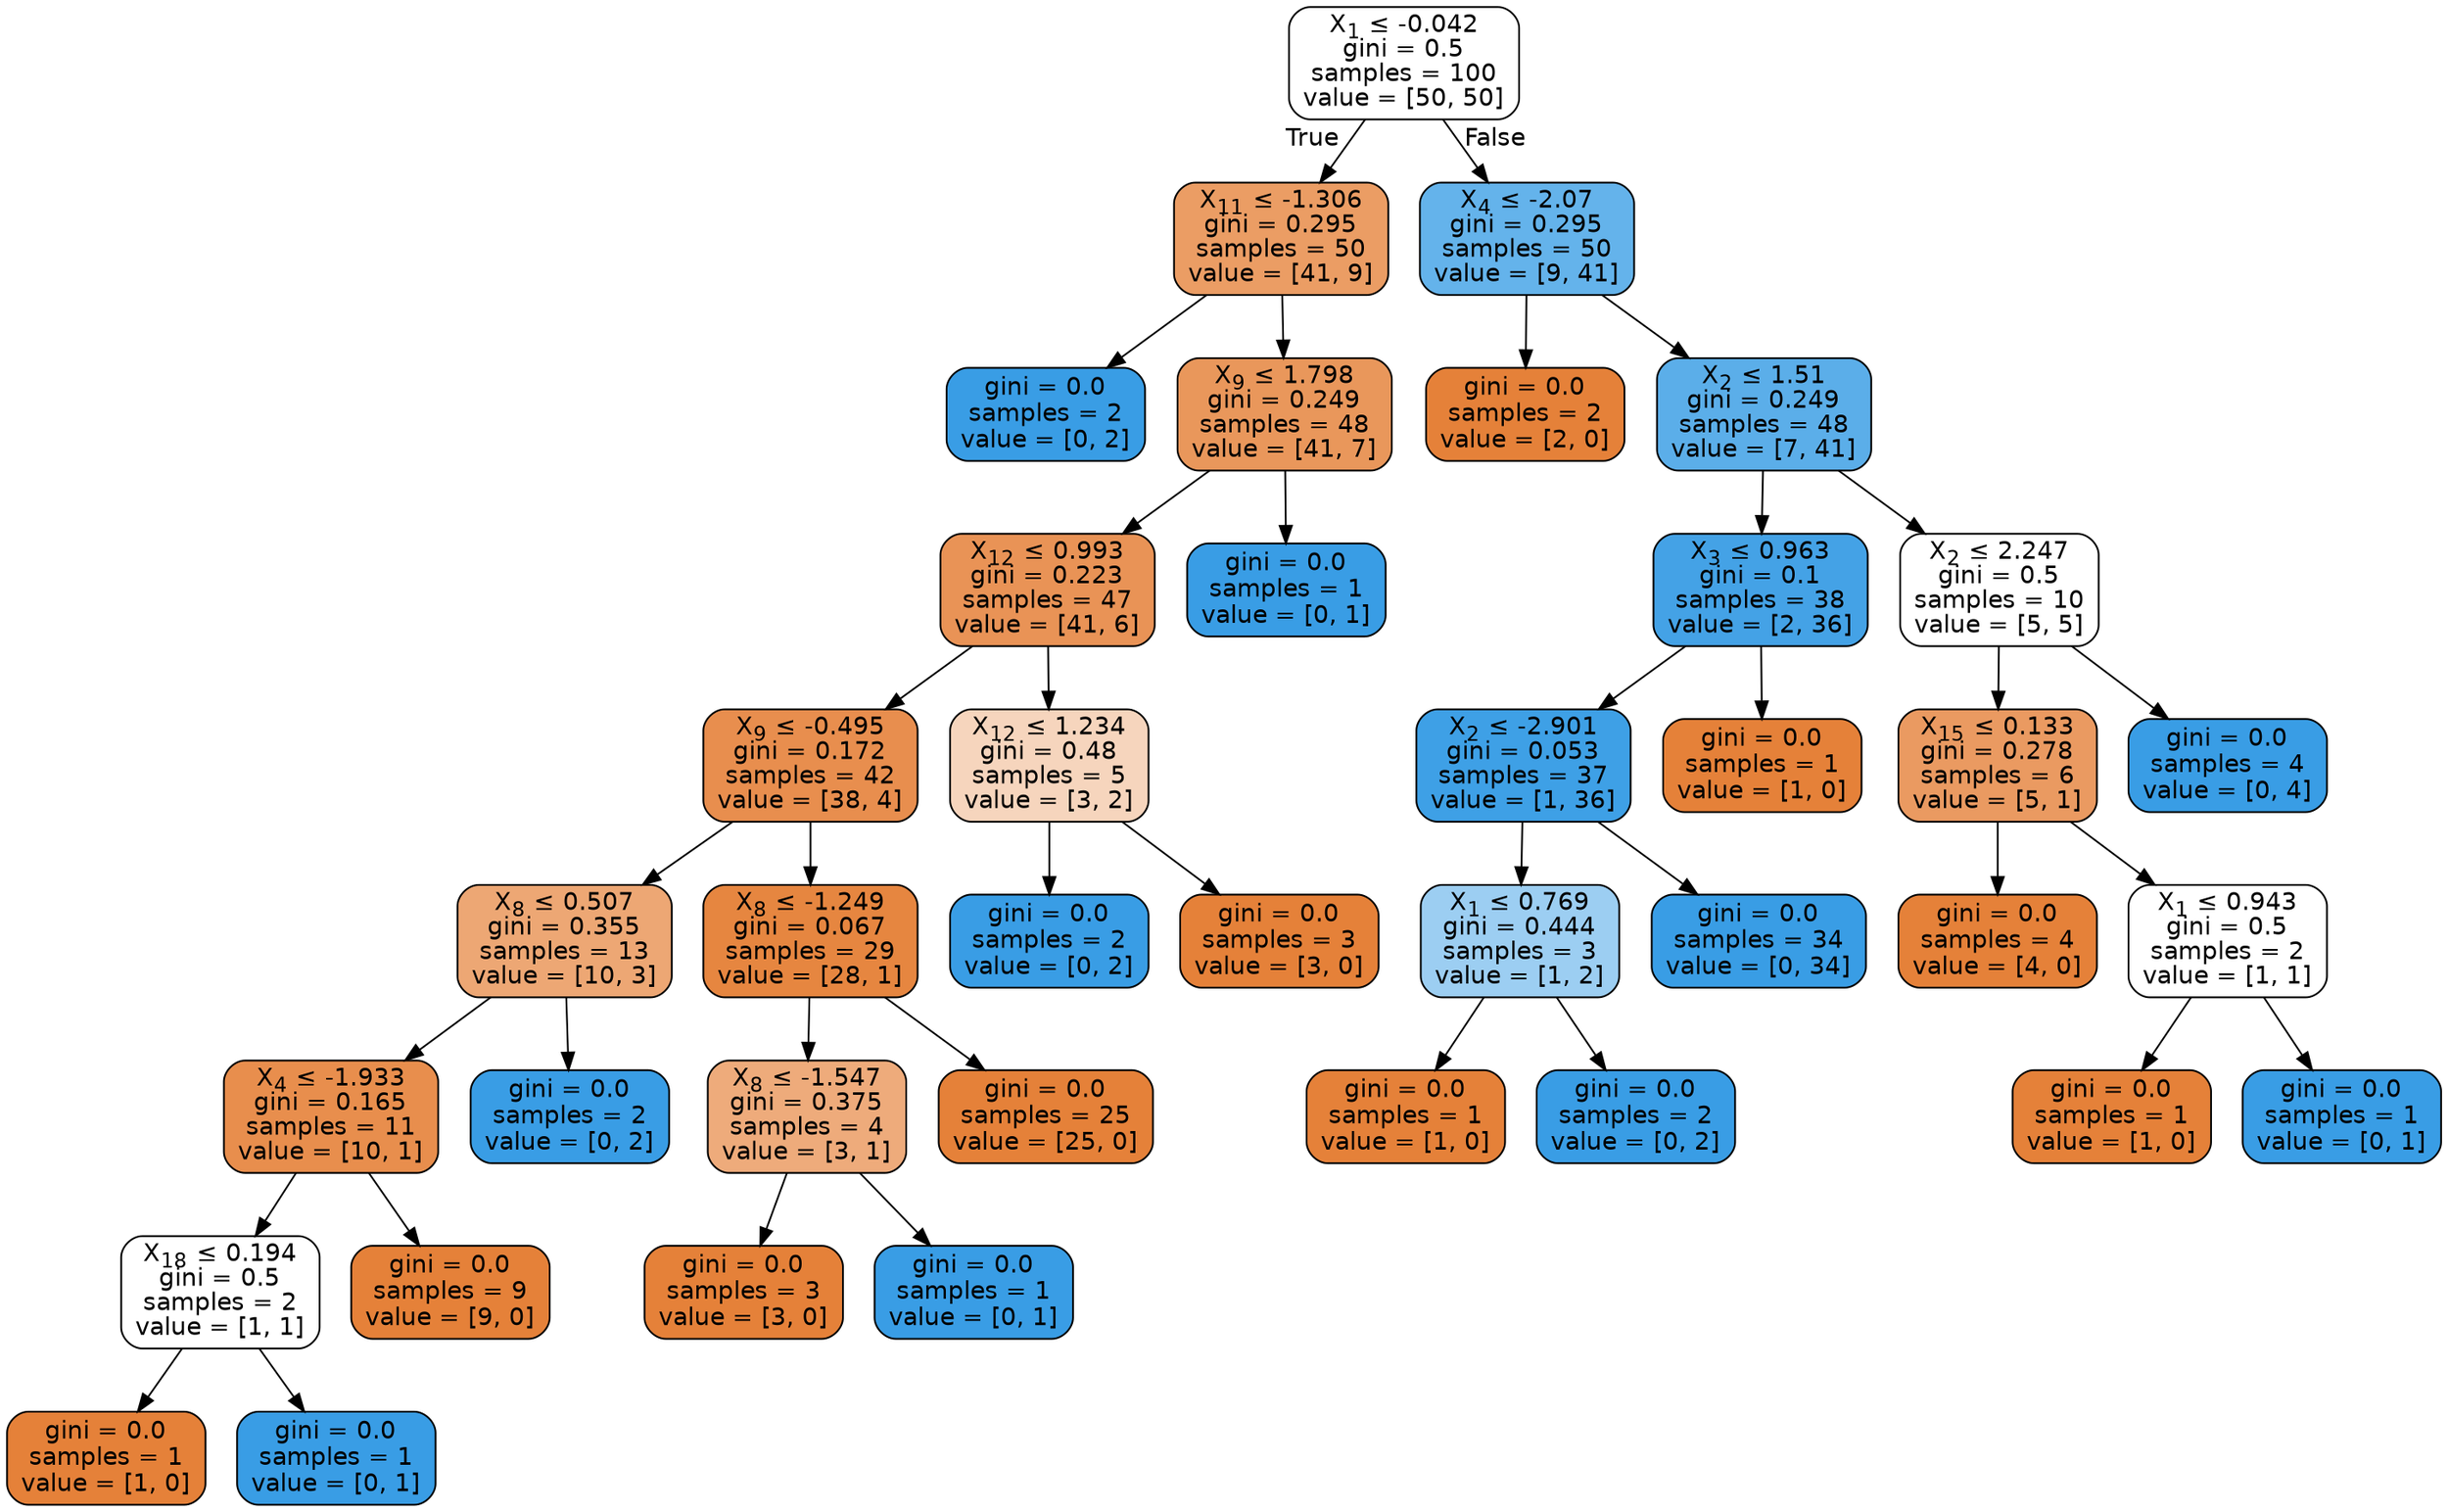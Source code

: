 digraph Tree {
node [shape=box, style="filled, rounded", color="black", fontname="helvetica"] ;
edge [fontname="helvetica"] ;
0 [label=<X<SUB>1</SUB> &le; -0.042<br/>gini = 0.5<br/>samples = 100<br/>value = [50, 50]>, fillcolor="#ffffff"] ;
1 [label=<X<SUB>11</SUB> &le; -1.306<br/>gini = 0.295<br/>samples = 50<br/>value = [41, 9]>, fillcolor="#eb9d64"] ;
0 -> 1 [labeldistance=2.5, labelangle=45, headlabel="True"] ;
2 [label=<gini = 0.0<br/>samples = 2<br/>value = [0, 2]>, fillcolor="#399de5"] ;
1 -> 2 ;
3 [label=<X<SUB>9</SUB> &le; 1.798<br/>gini = 0.249<br/>samples = 48<br/>value = [41, 7]>, fillcolor="#e9975b"] ;
1 -> 3 ;
4 [label=<X<SUB>12</SUB> &le; 0.993<br/>gini = 0.223<br/>samples = 47<br/>value = [41, 6]>, fillcolor="#e99356"] ;
3 -> 4 ;
5 [label=<X<SUB>9</SUB> &le; -0.495<br/>gini = 0.172<br/>samples = 42<br/>value = [38, 4]>, fillcolor="#e88e4e"] ;
4 -> 5 ;
6 [label=<X<SUB>8</SUB> &le; 0.507<br/>gini = 0.355<br/>samples = 13<br/>value = [10, 3]>, fillcolor="#eda774"] ;
5 -> 6 ;
7 [label=<X<SUB>4</SUB> &le; -1.933<br/>gini = 0.165<br/>samples = 11<br/>value = [10, 1]>, fillcolor="#e88e4d"] ;
6 -> 7 ;
8 [label=<X<SUB>18</SUB> &le; 0.194<br/>gini = 0.5<br/>samples = 2<br/>value = [1, 1]>, fillcolor="#ffffff"] ;
7 -> 8 ;
9 [label=<gini = 0.0<br/>samples = 1<br/>value = [1, 0]>, fillcolor="#e58139"] ;
8 -> 9 ;
10 [label=<gini = 0.0<br/>samples = 1<br/>value = [0, 1]>, fillcolor="#399de5"] ;
8 -> 10 ;
11 [label=<gini = 0.0<br/>samples = 9<br/>value = [9, 0]>, fillcolor="#e58139"] ;
7 -> 11 ;
12 [label=<gini = 0.0<br/>samples = 2<br/>value = [0, 2]>, fillcolor="#399de5"] ;
6 -> 12 ;
13 [label=<X<SUB>8</SUB> &le; -1.249<br/>gini = 0.067<br/>samples = 29<br/>value = [28, 1]>, fillcolor="#e68640"] ;
5 -> 13 ;
14 [label=<X<SUB>8</SUB> &le; -1.547<br/>gini = 0.375<br/>samples = 4<br/>value = [3, 1]>, fillcolor="#eeab7b"] ;
13 -> 14 ;
15 [label=<gini = 0.0<br/>samples = 3<br/>value = [3, 0]>, fillcolor="#e58139"] ;
14 -> 15 ;
16 [label=<gini = 0.0<br/>samples = 1<br/>value = [0, 1]>, fillcolor="#399de5"] ;
14 -> 16 ;
17 [label=<gini = 0.0<br/>samples = 25<br/>value = [25, 0]>, fillcolor="#e58139"] ;
13 -> 17 ;
18 [label=<X<SUB>12</SUB> &le; 1.234<br/>gini = 0.48<br/>samples = 5<br/>value = [3, 2]>, fillcolor="#f6d5bd"] ;
4 -> 18 ;
19 [label=<gini = 0.0<br/>samples = 2<br/>value = [0, 2]>, fillcolor="#399de5"] ;
18 -> 19 ;
20 [label=<gini = 0.0<br/>samples = 3<br/>value = [3, 0]>, fillcolor="#e58139"] ;
18 -> 20 ;
21 [label=<gini = 0.0<br/>samples = 1<br/>value = [0, 1]>, fillcolor="#399de5"] ;
3 -> 21 ;
22 [label=<X<SUB>4</SUB> &le; -2.07<br/>gini = 0.295<br/>samples = 50<br/>value = [9, 41]>, fillcolor="#64b3eb"] ;
0 -> 22 [labeldistance=2.5, labelangle=-45, headlabel="False"] ;
23 [label=<gini = 0.0<br/>samples = 2<br/>value = [2, 0]>, fillcolor="#e58139"] ;
22 -> 23 ;
24 [label=<X<SUB>2</SUB> &le; 1.51<br/>gini = 0.249<br/>samples = 48<br/>value = [7, 41]>, fillcolor="#5baee9"] ;
22 -> 24 ;
25 [label=<X<SUB>3</SUB> &le; 0.963<br/>gini = 0.1<br/>samples = 38<br/>value = [2, 36]>, fillcolor="#44a2e6"] ;
24 -> 25 ;
26 [label=<X<SUB>2</SUB> &le; -2.901<br/>gini = 0.053<br/>samples = 37<br/>value = [1, 36]>, fillcolor="#3ea0e6"] ;
25 -> 26 ;
27 [label=<X<SUB>1</SUB> &le; 0.769<br/>gini = 0.444<br/>samples = 3<br/>value = [1, 2]>, fillcolor="#9ccef2"] ;
26 -> 27 ;
28 [label=<gini = 0.0<br/>samples = 1<br/>value = [1, 0]>, fillcolor="#e58139"] ;
27 -> 28 ;
29 [label=<gini = 0.0<br/>samples = 2<br/>value = [0, 2]>, fillcolor="#399de5"] ;
27 -> 29 ;
30 [label=<gini = 0.0<br/>samples = 34<br/>value = [0, 34]>, fillcolor="#399de5"] ;
26 -> 30 ;
31 [label=<gini = 0.0<br/>samples = 1<br/>value = [1, 0]>, fillcolor="#e58139"] ;
25 -> 31 ;
32 [label=<X<SUB>2</SUB> &le; 2.247<br/>gini = 0.5<br/>samples = 10<br/>value = [5, 5]>, fillcolor="#ffffff"] ;
24 -> 32 ;
33 [label=<X<SUB>15</SUB> &le; 0.133<br/>gini = 0.278<br/>samples = 6<br/>value = [5, 1]>, fillcolor="#ea9a61"] ;
32 -> 33 ;
34 [label=<gini = 0.0<br/>samples = 4<br/>value = [4, 0]>, fillcolor="#e58139"] ;
33 -> 34 ;
35 [label=<X<SUB>1</SUB> &le; 0.943<br/>gini = 0.5<br/>samples = 2<br/>value = [1, 1]>, fillcolor="#ffffff"] ;
33 -> 35 ;
36 [label=<gini = 0.0<br/>samples = 1<br/>value = [1, 0]>, fillcolor="#e58139"] ;
35 -> 36 ;
37 [label=<gini = 0.0<br/>samples = 1<br/>value = [0, 1]>, fillcolor="#399de5"] ;
35 -> 37 ;
38 [label=<gini = 0.0<br/>samples = 4<br/>value = [0, 4]>, fillcolor="#399de5"] ;
32 -> 38 ;
}